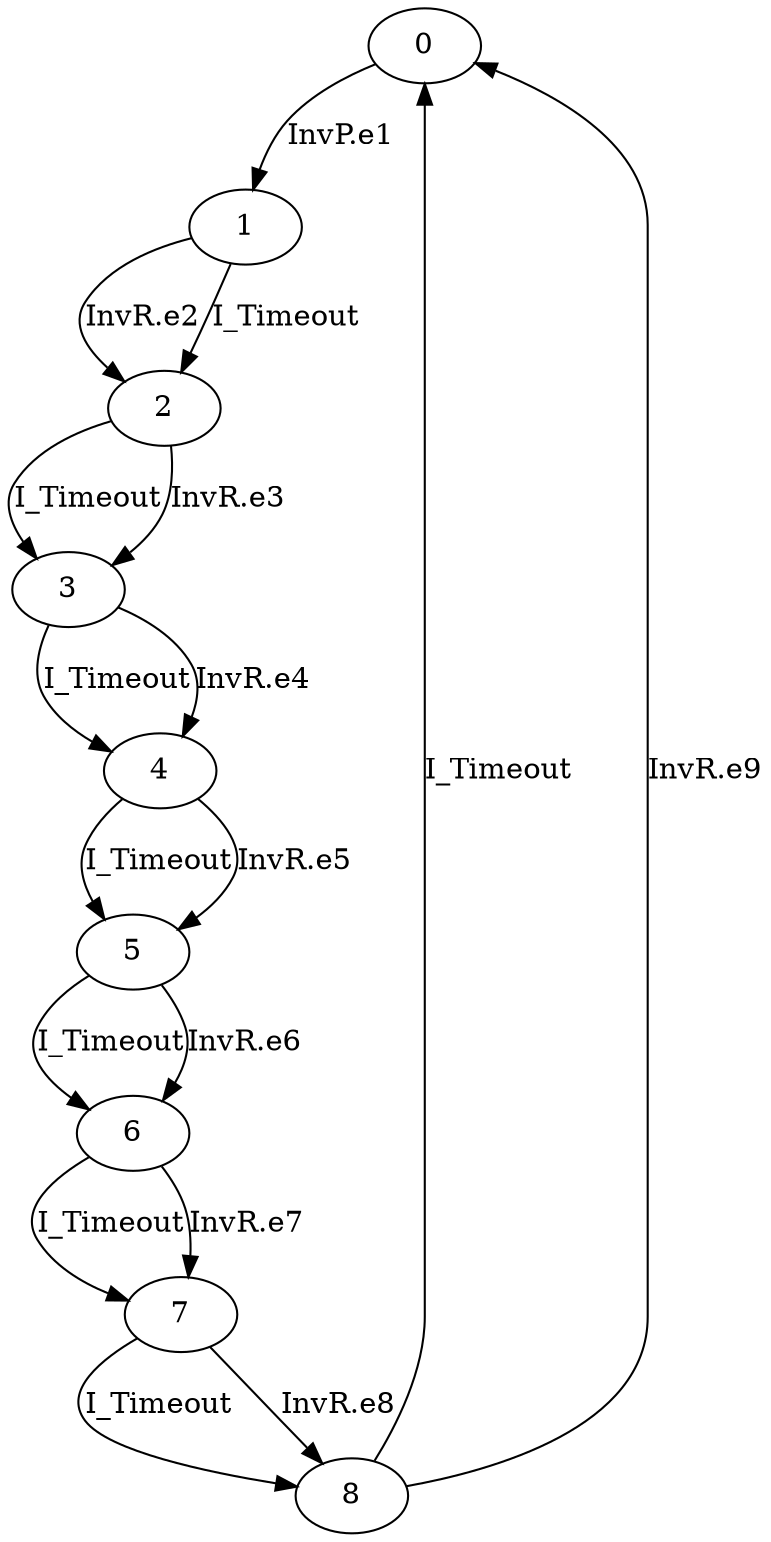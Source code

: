 digraph G {
  0 -> 1 [ label="InvP.e1" ];
  1 -> 2 [ label="InvR.e2" ];
  1 -> 2 [ label="I_Timeout" ];
  2 -> 3 [ label="I_Timeout" ];
  2 -> 3 [ label="InvR.e3" ];
  3 -> 4 [ label="I_Timeout" ];
  3 -> 4 [ label="InvR.e4" ];
  4 -> 5 [ label="I_Timeout" ];
  4 -> 5 [ label="InvR.e5" ];
  5 -> 6 [ label="I_Timeout" ];
  5 -> 6 [ label="InvR.e6" ];
  6 -> 7 [ label="I_Timeout" ];
  6 -> 7 [ label="InvR.e7" ];
  7 -> 8 [ label="I_Timeout" ];
  7 -> 8 [ label="InvR.e8" ];
  8 -> 0 [ label="I_Timeout" ];
  8 -> 0 [ label="InvR.e9" ];
}
